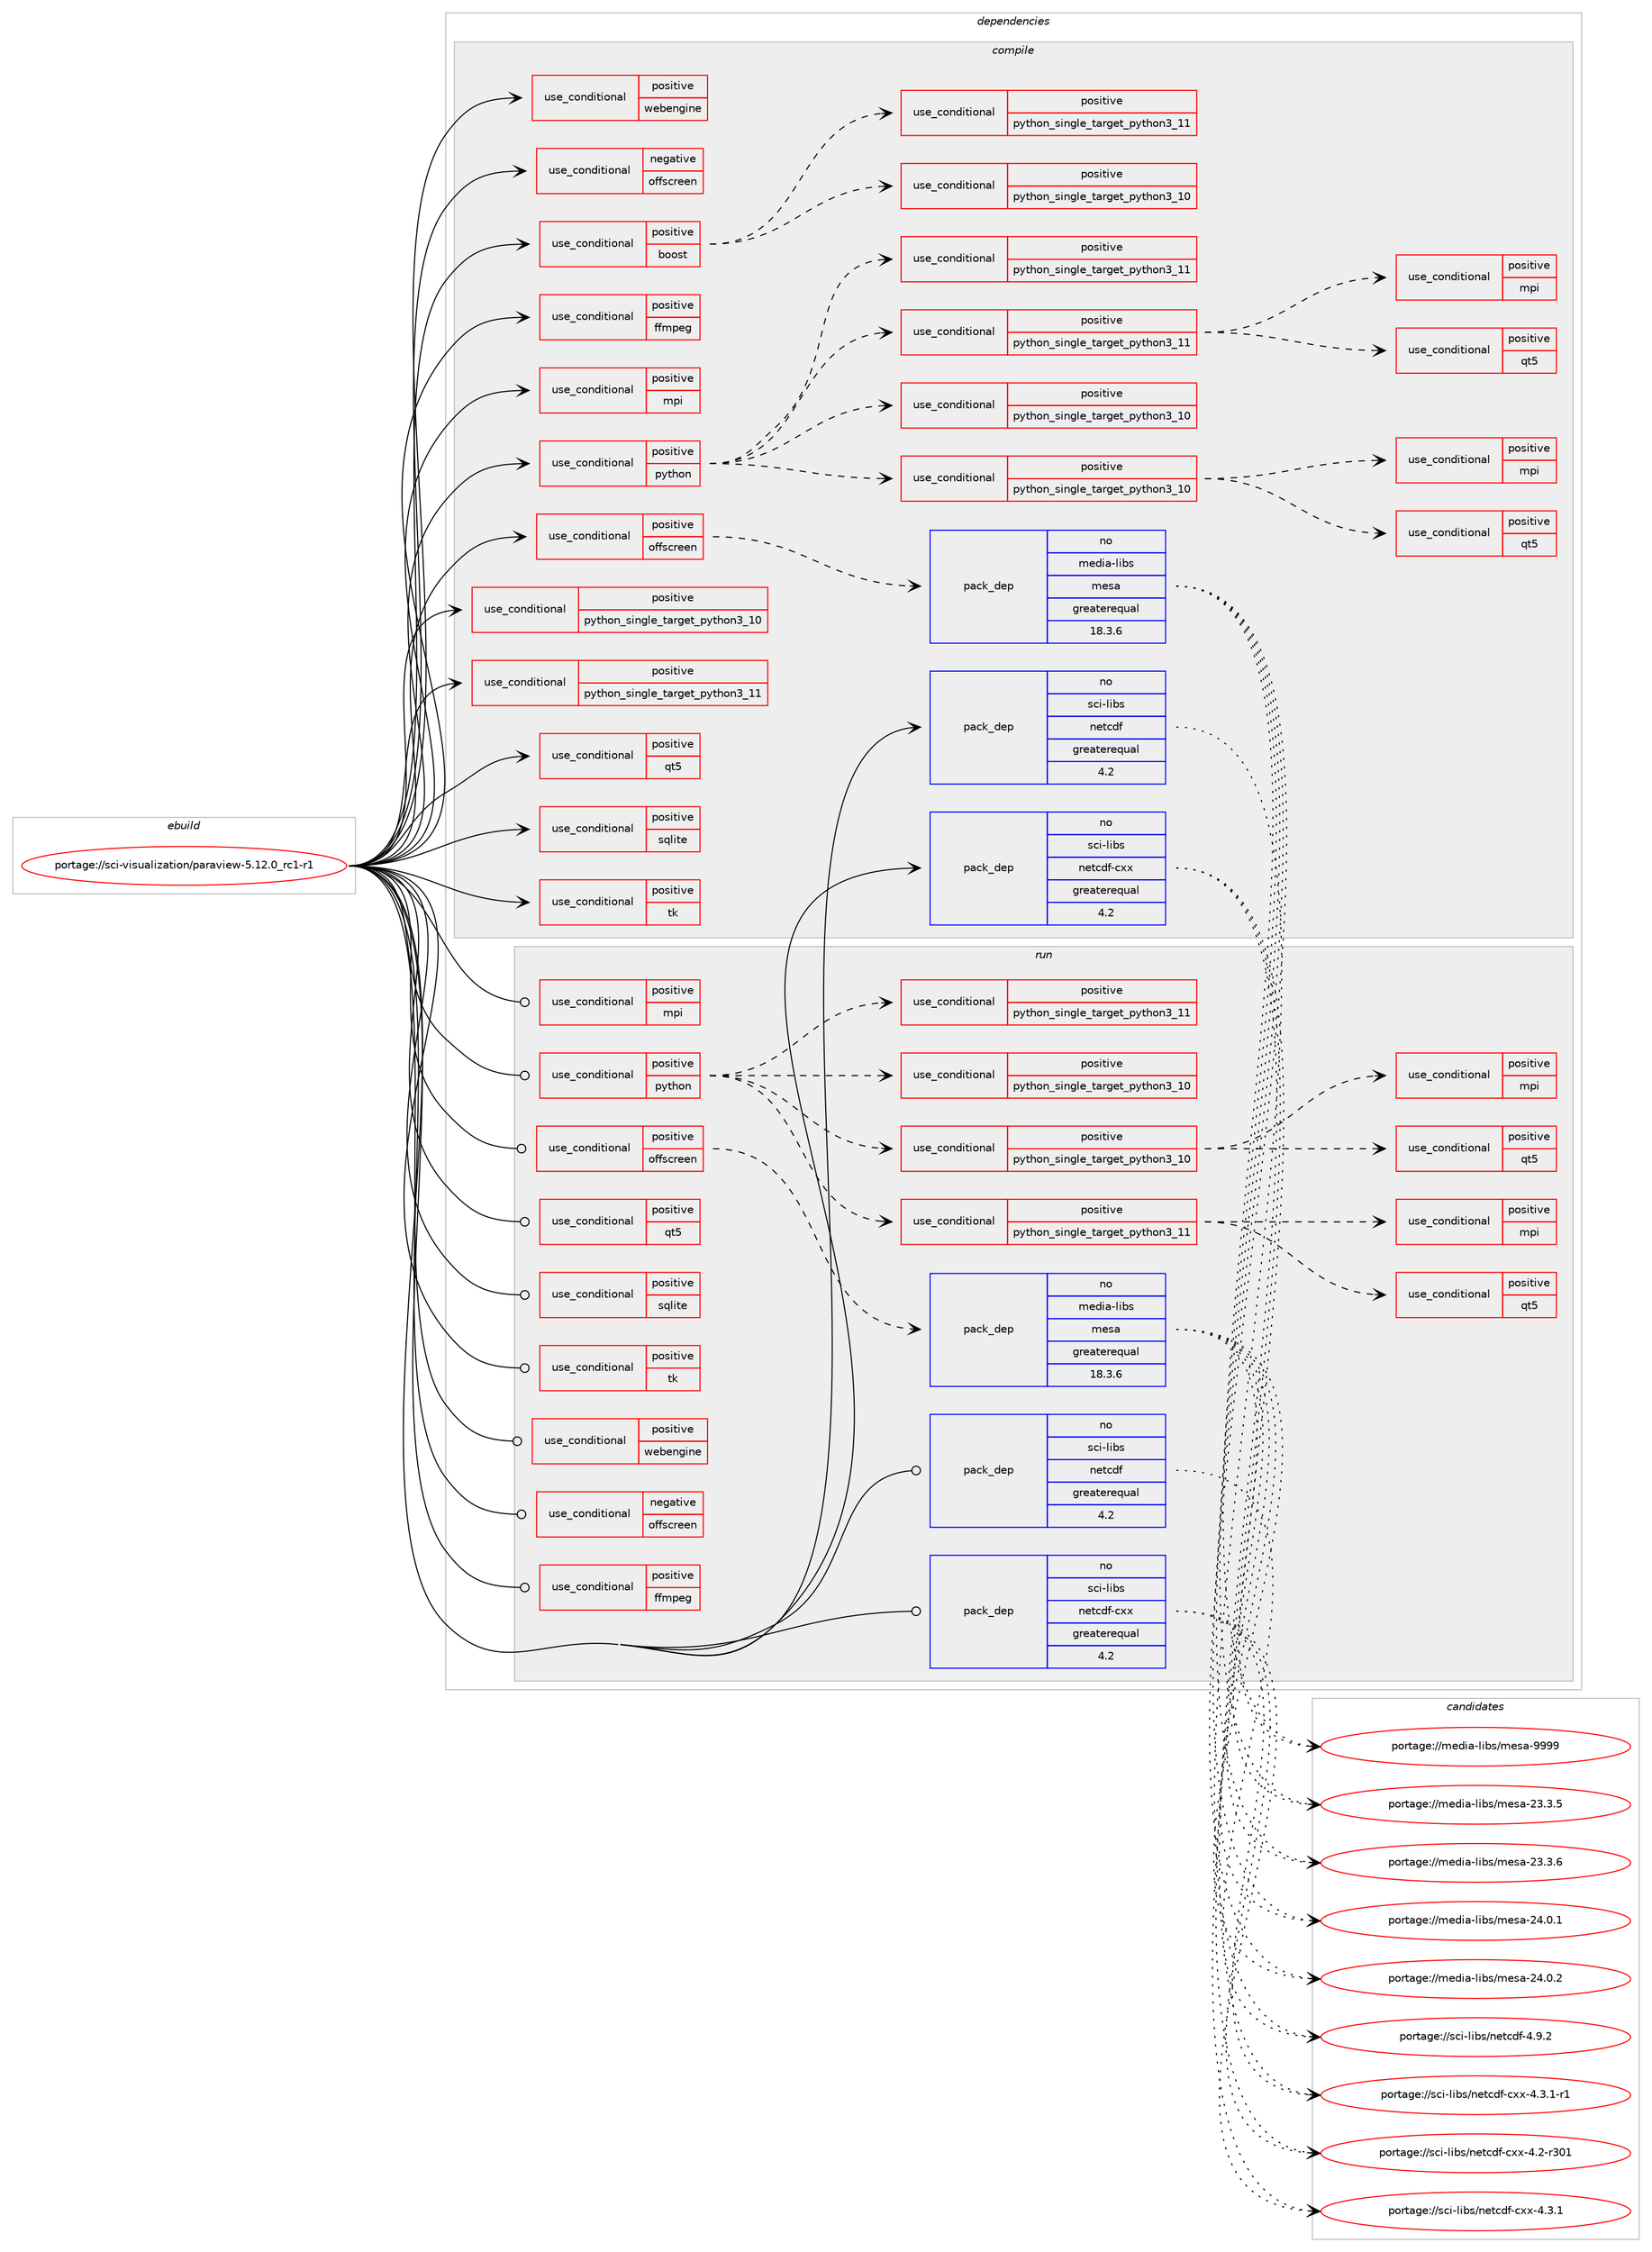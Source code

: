 digraph prolog {

# *************
# Graph options
# *************

newrank=true;
concentrate=true;
compound=true;
graph [rankdir=LR,fontname=Helvetica,fontsize=10,ranksep=1.5];#, ranksep=2.5, nodesep=0.2];
edge  [arrowhead=vee];
node  [fontname=Helvetica,fontsize=10];

# **********
# The ebuild
# **********

subgraph cluster_leftcol {
color=gray;
rank=same;
label=<<i>ebuild</i>>;
id [label="portage://sci-visualization/paraview-5.12.0_rc1-r1", color=red, width=4, href="../sci-visualization/paraview-5.12.0_rc1-r1.svg"];
}

# ****************
# The dependencies
# ****************

subgraph cluster_midcol {
color=gray;
label=<<i>dependencies</i>>;
subgraph cluster_compile {
fillcolor="#eeeeee";
style=filled;
label=<<i>compile</i>>;
subgraph cond9265 {
dependency12898 [label=<<TABLE BORDER="0" CELLBORDER="1" CELLSPACING="0" CELLPADDING="4"><TR><TD ROWSPAN="3" CELLPADDING="10">use_conditional</TD></TR><TR><TD>negative</TD></TR><TR><TD>offscreen</TD></TR></TABLE>>, shape=none, color=red];
# *** BEGIN UNKNOWN DEPENDENCY TYPE (TODO) ***
# dependency12898 -> package_dependency(portage://sci-visualization/paraview-5.12.0_rc1-r1,install,no,virtual,opengl,none,[,,],[],[])
# *** END UNKNOWN DEPENDENCY TYPE (TODO) ***

}
id:e -> dependency12898:w [weight=20,style="solid",arrowhead="vee"];
subgraph cond9266 {
dependency12899 [label=<<TABLE BORDER="0" CELLBORDER="1" CELLSPACING="0" CELLPADDING="4"><TR><TD ROWSPAN="3" CELLPADDING="10">use_conditional</TD></TR><TR><TD>positive</TD></TR><TR><TD>boost</TD></TR></TABLE>>, shape=none, color=red];
subgraph cond9267 {
dependency12900 [label=<<TABLE BORDER="0" CELLBORDER="1" CELLSPACING="0" CELLPADDING="4"><TR><TD ROWSPAN="3" CELLPADDING="10">use_conditional</TD></TR><TR><TD>positive</TD></TR><TR><TD>python_single_target_python3_10</TD></TR></TABLE>>, shape=none, color=red];
# *** BEGIN UNKNOWN DEPENDENCY TYPE (TODO) ***
# dependency12900 -> package_dependency(portage://sci-visualization/paraview-5.12.0_rc1-r1,install,no,dev-libs,boost,none,[,,],[],[use(optenable(mpi),none),use(enable(python),none),use(enable(python_targets_python3_10),negative)])
# *** END UNKNOWN DEPENDENCY TYPE (TODO) ***

}
dependency12899:e -> dependency12900:w [weight=20,style="dashed",arrowhead="vee"];
subgraph cond9268 {
dependency12901 [label=<<TABLE BORDER="0" CELLBORDER="1" CELLSPACING="0" CELLPADDING="4"><TR><TD ROWSPAN="3" CELLPADDING="10">use_conditional</TD></TR><TR><TD>positive</TD></TR><TR><TD>python_single_target_python3_11</TD></TR></TABLE>>, shape=none, color=red];
# *** BEGIN UNKNOWN DEPENDENCY TYPE (TODO) ***
# dependency12901 -> package_dependency(portage://sci-visualization/paraview-5.12.0_rc1-r1,install,no,dev-libs,boost,none,[,,],[],[use(optenable(mpi),none),use(enable(python),none),use(enable(python_targets_python3_11),negative)])
# *** END UNKNOWN DEPENDENCY TYPE (TODO) ***

}
dependency12899:e -> dependency12901:w [weight=20,style="dashed",arrowhead="vee"];
}
id:e -> dependency12899:w [weight=20,style="solid",arrowhead="vee"];
subgraph cond9269 {
dependency12902 [label=<<TABLE BORDER="0" CELLBORDER="1" CELLSPACING="0" CELLPADDING="4"><TR><TD ROWSPAN="3" CELLPADDING="10">use_conditional</TD></TR><TR><TD>positive</TD></TR><TR><TD>ffmpeg</TD></TR></TABLE>>, shape=none, color=red];
# *** BEGIN UNKNOWN DEPENDENCY TYPE (TODO) ***
# dependency12902 -> package_dependency(portage://sci-visualization/paraview-5.12.0_rc1-r1,install,no,media-video,ffmpeg,none,[,,],[],[])
# *** END UNKNOWN DEPENDENCY TYPE (TODO) ***

}
id:e -> dependency12902:w [weight=20,style="solid",arrowhead="vee"];
subgraph cond9270 {
dependency12903 [label=<<TABLE BORDER="0" CELLBORDER="1" CELLSPACING="0" CELLPADDING="4"><TR><TD ROWSPAN="3" CELLPADDING="10">use_conditional</TD></TR><TR><TD>positive</TD></TR><TR><TD>mpi</TD></TR></TABLE>>, shape=none, color=red];
# *** BEGIN UNKNOWN DEPENDENCY TYPE (TODO) ***
# dependency12903 -> package_dependency(portage://sci-visualization/paraview-5.12.0_rc1-r1,install,no,virtual,mpi,none,[,,],[],[use(enable(cxx),none),use(enable(romio),none)])
# *** END UNKNOWN DEPENDENCY TYPE (TODO) ***

}
id:e -> dependency12903:w [weight=20,style="solid",arrowhead="vee"];
subgraph cond9271 {
dependency12904 [label=<<TABLE BORDER="0" CELLBORDER="1" CELLSPACING="0" CELLPADDING="4"><TR><TD ROWSPAN="3" CELLPADDING="10">use_conditional</TD></TR><TR><TD>positive</TD></TR><TR><TD>offscreen</TD></TR></TABLE>>, shape=none, color=red];
subgraph pack3503 {
dependency12905 [label=<<TABLE BORDER="0" CELLBORDER="1" CELLSPACING="0" CELLPADDING="4" WIDTH="220"><TR><TD ROWSPAN="6" CELLPADDING="30">pack_dep</TD></TR><TR><TD WIDTH="110">no</TD></TR><TR><TD>media-libs</TD></TR><TR><TD>mesa</TD></TR><TR><TD>greaterequal</TD></TR><TR><TD>18.3.6</TD></TR></TABLE>>, shape=none, color=blue];
}
dependency12904:e -> dependency12905:w [weight=20,style="dashed",arrowhead="vee"];
}
id:e -> dependency12904:w [weight=20,style="solid",arrowhead="vee"];
subgraph cond9272 {
dependency12906 [label=<<TABLE BORDER="0" CELLBORDER="1" CELLSPACING="0" CELLPADDING="4"><TR><TD ROWSPAN="3" CELLPADDING="10">use_conditional</TD></TR><TR><TD>positive</TD></TR><TR><TD>python</TD></TR></TABLE>>, shape=none, color=red];
subgraph cond9273 {
dependency12907 [label=<<TABLE BORDER="0" CELLBORDER="1" CELLSPACING="0" CELLPADDING="4"><TR><TD ROWSPAN="3" CELLPADDING="10">use_conditional</TD></TR><TR><TD>positive</TD></TR><TR><TD>python_single_target_python3_10</TD></TR></TABLE>>, shape=none, color=red];
# *** BEGIN UNKNOWN DEPENDENCY TYPE (TODO) ***
# dependency12907 -> package_dependency(portage://sci-visualization/paraview-5.12.0_rc1-r1,install,no,dev-lang,python,none,[,,],[slot(3.10)],[])
# *** END UNKNOWN DEPENDENCY TYPE (TODO) ***

}
dependency12906:e -> dependency12907:w [weight=20,style="dashed",arrowhead="vee"];
subgraph cond9274 {
dependency12908 [label=<<TABLE BORDER="0" CELLBORDER="1" CELLSPACING="0" CELLPADDING="4"><TR><TD ROWSPAN="3" CELLPADDING="10">use_conditional</TD></TR><TR><TD>positive</TD></TR><TR><TD>python_single_target_python3_11</TD></TR></TABLE>>, shape=none, color=red];
# *** BEGIN UNKNOWN DEPENDENCY TYPE (TODO) ***
# dependency12908 -> package_dependency(portage://sci-visualization/paraview-5.12.0_rc1-r1,install,no,dev-lang,python,none,[,,],[slot(3.11)],[])
# *** END UNKNOWN DEPENDENCY TYPE (TODO) ***

}
dependency12906:e -> dependency12908:w [weight=20,style="dashed",arrowhead="vee"];
subgraph cond9275 {
dependency12909 [label=<<TABLE BORDER="0" CELLBORDER="1" CELLSPACING="0" CELLPADDING="4"><TR><TD ROWSPAN="3" CELLPADDING="10">use_conditional</TD></TR><TR><TD>positive</TD></TR><TR><TD>python_single_target_python3_10</TD></TR></TABLE>>, shape=none, color=red];
# *** BEGIN UNKNOWN DEPENDENCY TYPE (TODO) ***
# dependency12909 -> package_dependency(portage://sci-visualization/paraview-5.12.0_rc1-r1,install,no,dev-python,constantly,none,[,,],[],[use(enable(python_targets_python3_10),negative)])
# *** END UNKNOWN DEPENDENCY TYPE (TODO) ***

# *** BEGIN UNKNOWN DEPENDENCY TYPE (TODO) ***
# dependency12909 -> package_dependency(portage://sci-visualization/paraview-5.12.0_rc1-r1,install,no,dev-python,incremental,none,[,,],[],[use(enable(python_targets_python3_10),negative)])
# *** END UNKNOWN DEPENDENCY TYPE (TODO) ***

# *** BEGIN UNKNOWN DEPENDENCY TYPE (TODO) ***
# dependency12909 -> package_dependency(portage://sci-visualization/paraview-5.12.0_rc1-r1,install,no,dev-python,matplotlib,none,[,,],[],[use(enable(python_targets_python3_10),negative)])
# *** END UNKNOWN DEPENDENCY TYPE (TODO) ***

# *** BEGIN UNKNOWN DEPENDENCY TYPE (TODO) ***
# dependency12909 -> package_dependency(portage://sci-visualization/paraview-5.12.0_rc1-r1,install,no,dev-python,numpy,none,[,,],[],[use(enable(python_targets_python3_10),negative)])
# *** END UNKNOWN DEPENDENCY TYPE (TODO) ***

# *** BEGIN UNKNOWN DEPENDENCY TYPE (TODO) ***
# dependency12909 -> package_dependency(portage://sci-visualization/paraview-5.12.0_rc1-r1,install,no,dev-python,pygments,none,[,,],[],[use(enable(python_targets_python3_10),negative)])
# *** END UNKNOWN DEPENDENCY TYPE (TODO) ***

# *** BEGIN UNKNOWN DEPENDENCY TYPE (TODO) ***
# dependency12909 -> package_dependency(portage://sci-visualization/paraview-5.12.0_rc1-r1,install,no,dev-python,sip,none,[,,],[slot(5)],[use(enable(python_targets_python3_10),negative)])
# *** END UNKNOWN DEPENDENCY TYPE (TODO) ***

# *** BEGIN UNKNOWN DEPENDENCY TYPE (TODO) ***
# dependency12909 -> package_dependency(portage://sci-visualization/paraview-5.12.0_rc1-r1,install,no,dev-python,six,none,[,,],[],[use(enable(python_targets_python3_10),negative)])
# *** END UNKNOWN DEPENDENCY TYPE (TODO) ***

# *** BEGIN UNKNOWN DEPENDENCY TYPE (TODO) ***
# dependency12909 -> package_dependency(portage://sci-visualization/paraview-5.12.0_rc1-r1,install,no,dev-python,twisted,none,[,,],[],[use(enable(python_targets_python3_10),negative)])
# *** END UNKNOWN DEPENDENCY TYPE (TODO) ***

# *** BEGIN UNKNOWN DEPENDENCY TYPE (TODO) ***
# dependency12909 -> package_dependency(portage://sci-visualization/paraview-5.12.0_rc1-r1,install,no,dev-python,zope-interface,none,[,,],[],[use(enable(python_targets_python3_10),negative)])
# *** END UNKNOWN DEPENDENCY TYPE (TODO) ***

subgraph cond9276 {
dependency12910 [label=<<TABLE BORDER="0" CELLBORDER="1" CELLSPACING="0" CELLPADDING="4"><TR><TD ROWSPAN="3" CELLPADDING="10">use_conditional</TD></TR><TR><TD>positive</TD></TR><TR><TD>mpi</TD></TR></TABLE>>, shape=none, color=red];
# *** BEGIN UNKNOWN DEPENDENCY TYPE (TODO) ***
# dependency12910 -> package_dependency(portage://sci-visualization/paraview-5.12.0_rc1-r1,install,no,dev-python,mpi4py,none,[,,],[],[])
# *** END UNKNOWN DEPENDENCY TYPE (TODO) ***

}
dependency12909:e -> dependency12910:w [weight=20,style="dashed",arrowhead="vee"];
subgraph cond9277 {
dependency12911 [label=<<TABLE BORDER="0" CELLBORDER="1" CELLSPACING="0" CELLPADDING="4"><TR><TD ROWSPAN="3" CELLPADDING="10">use_conditional</TD></TR><TR><TD>positive</TD></TR><TR><TD>qt5</TD></TR></TABLE>>, shape=none, color=red];
# *** BEGIN UNKNOWN DEPENDENCY TYPE (TODO) ***
# dependency12911 -> package_dependency(portage://sci-visualization/paraview-5.12.0_rc1-r1,install,no,dev-python,PyQt5,none,[,,],[],[use(enable(opengl),none),use(enable(python_targets_python3_10),negative)])
# *** END UNKNOWN DEPENDENCY TYPE (TODO) ***

}
dependency12909:e -> dependency12911:w [weight=20,style="dashed",arrowhead="vee"];
}
dependency12906:e -> dependency12909:w [weight=20,style="dashed",arrowhead="vee"];
subgraph cond9278 {
dependency12912 [label=<<TABLE BORDER="0" CELLBORDER="1" CELLSPACING="0" CELLPADDING="4"><TR><TD ROWSPAN="3" CELLPADDING="10">use_conditional</TD></TR><TR><TD>positive</TD></TR><TR><TD>python_single_target_python3_11</TD></TR></TABLE>>, shape=none, color=red];
# *** BEGIN UNKNOWN DEPENDENCY TYPE (TODO) ***
# dependency12912 -> package_dependency(portage://sci-visualization/paraview-5.12.0_rc1-r1,install,no,dev-python,constantly,none,[,,],[],[use(enable(python_targets_python3_11),negative)])
# *** END UNKNOWN DEPENDENCY TYPE (TODO) ***

# *** BEGIN UNKNOWN DEPENDENCY TYPE (TODO) ***
# dependency12912 -> package_dependency(portage://sci-visualization/paraview-5.12.0_rc1-r1,install,no,dev-python,incremental,none,[,,],[],[use(enable(python_targets_python3_11),negative)])
# *** END UNKNOWN DEPENDENCY TYPE (TODO) ***

# *** BEGIN UNKNOWN DEPENDENCY TYPE (TODO) ***
# dependency12912 -> package_dependency(portage://sci-visualization/paraview-5.12.0_rc1-r1,install,no,dev-python,matplotlib,none,[,,],[],[use(enable(python_targets_python3_11),negative)])
# *** END UNKNOWN DEPENDENCY TYPE (TODO) ***

# *** BEGIN UNKNOWN DEPENDENCY TYPE (TODO) ***
# dependency12912 -> package_dependency(portage://sci-visualization/paraview-5.12.0_rc1-r1,install,no,dev-python,numpy,none,[,,],[],[use(enable(python_targets_python3_11),negative)])
# *** END UNKNOWN DEPENDENCY TYPE (TODO) ***

# *** BEGIN UNKNOWN DEPENDENCY TYPE (TODO) ***
# dependency12912 -> package_dependency(portage://sci-visualization/paraview-5.12.0_rc1-r1,install,no,dev-python,pygments,none,[,,],[],[use(enable(python_targets_python3_11),negative)])
# *** END UNKNOWN DEPENDENCY TYPE (TODO) ***

# *** BEGIN UNKNOWN DEPENDENCY TYPE (TODO) ***
# dependency12912 -> package_dependency(portage://sci-visualization/paraview-5.12.0_rc1-r1,install,no,dev-python,sip,none,[,,],[slot(5)],[use(enable(python_targets_python3_11),negative)])
# *** END UNKNOWN DEPENDENCY TYPE (TODO) ***

# *** BEGIN UNKNOWN DEPENDENCY TYPE (TODO) ***
# dependency12912 -> package_dependency(portage://sci-visualization/paraview-5.12.0_rc1-r1,install,no,dev-python,six,none,[,,],[],[use(enable(python_targets_python3_11),negative)])
# *** END UNKNOWN DEPENDENCY TYPE (TODO) ***

# *** BEGIN UNKNOWN DEPENDENCY TYPE (TODO) ***
# dependency12912 -> package_dependency(portage://sci-visualization/paraview-5.12.0_rc1-r1,install,no,dev-python,twisted,none,[,,],[],[use(enable(python_targets_python3_11),negative)])
# *** END UNKNOWN DEPENDENCY TYPE (TODO) ***

# *** BEGIN UNKNOWN DEPENDENCY TYPE (TODO) ***
# dependency12912 -> package_dependency(portage://sci-visualization/paraview-5.12.0_rc1-r1,install,no,dev-python,zope-interface,none,[,,],[],[use(enable(python_targets_python3_11),negative)])
# *** END UNKNOWN DEPENDENCY TYPE (TODO) ***

subgraph cond9279 {
dependency12913 [label=<<TABLE BORDER="0" CELLBORDER="1" CELLSPACING="0" CELLPADDING="4"><TR><TD ROWSPAN="3" CELLPADDING="10">use_conditional</TD></TR><TR><TD>positive</TD></TR><TR><TD>mpi</TD></TR></TABLE>>, shape=none, color=red];
# *** BEGIN UNKNOWN DEPENDENCY TYPE (TODO) ***
# dependency12913 -> package_dependency(portage://sci-visualization/paraview-5.12.0_rc1-r1,install,no,dev-python,mpi4py,none,[,,],[],[])
# *** END UNKNOWN DEPENDENCY TYPE (TODO) ***

}
dependency12912:e -> dependency12913:w [weight=20,style="dashed",arrowhead="vee"];
subgraph cond9280 {
dependency12914 [label=<<TABLE BORDER="0" CELLBORDER="1" CELLSPACING="0" CELLPADDING="4"><TR><TD ROWSPAN="3" CELLPADDING="10">use_conditional</TD></TR><TR><TD>positive</TD></TR><TR><TD>qt5</TD></TR></TABLE>>, shape=none, color=red];
# *** BEGIN UNKNOWN DEPENDENCY TYPE (TODO) ***
# dependency12914 -> package_dependency(portage://sci-visualization/paraview-5.12.0_rc1-r1,install,no,dev-python,PyQt5,none,[,,],[],[use(enable(opengl),none),use(enable(python_targets_python3_11),negative)])
# *** END UNKNOWN DEPENDENCY TYPE (TODO) ***

}
dependency12912:e -> dependency12914:w [weight=20,style="dashed",arrowhead="vee"];
}
dependency12906:e -> dependency12912:w [weight=20,style="dashed",arrowhead="vee"];
}
id:e -> dependency12906:w [weight=20,style="solid",arrowhead="vee"];
subgraph cond9281 {
dependency12915 [label=<<TABLE BORDER="0" CELLBORDER="1" CELLSPACING="0" CELLPADDING="4"><TR><TD ROWSPAN="3" CELLPADDING="10">use_conditional</TD></TR><TR><TD>positive</TD></TR><TR><TD>python_single_target_python3_10</TD></TR></TABLE>>, shape=none, color=red];
# *** BEGIN UNKNOWN DEPENDENCY TYPE (TODO) ***
# dependency12915 -> package_dependency(portage://sci-visualization/paraview-5.12.0_rc1-r1,install,no,dev-lang,python,none,[,,],[slot(3.10)],[])
# *** END UNKNOWN DEPENDENCY TYPE (TODO) ***

}
id:e -> dependency12915:w [weight=20,style="solid",arrowhead="vee"];
subgraph cond9282 {
dependency12916 [label=<<TABLE BORDER="0" CELLBORDER="1" CELLSPACING="0" CELLPADDING="4"><TR><TD ROWSPAN="3" CELLPADDING="10">use_conditional</TD></TR><TR><TD>positive</TD></TR><TR><TD>python_single_target_python3_11</TD></TR></TABLE>>, shape=none, color=red];
# *** BEGIN UNKNOWN DEPENDENCY TYPE (TODO) ***
# dependency12916 -> package_dependency(portage://sci-visualization/paraview-5.12.0_rc1-r1,install,no,dev-lang,python,none,[,,],[slot(3.11)],[])
# *** END UNKNOWN DEPENDENCY TYPE (TODO) ***

}
id:e -> dependency12916:w [weight=20,style="solid",arrowhead="vee"];
subgraph cond9283 {
dependency12917 [label=<<TABLE BORDER="0" CELLBORDER="1" CELLSPACING="0" CELLPADDING="4"><TR><TD ROWSPAN="3" CELLPADDING="10">use_conditional</TD></TR><TR><TD>positive</TD></TR><TR><TD>qt5</TD></TR></TABLE>>, shape=none, color=red];
# *** BEGIN UNKNOWN DEPENDENCY TYPE (TODO) ***
# dependency12917 -> package_dependency(portage://sci-visualization/paraview-5.12.0_rc1-r1,install,no,dev-qt,designer,none,[,,],[slot(5)],[])
# *** END UNKNOWN DEPENDENCY TYPE (TODO) ***

# *** BEGIN UNKNOWN DEPENDENCY TYPE (TODO) ***
# dependency12917 -> package_dependency(portage://sci-visualization/paraview-5.12.0_rc1-r1,install,no,dev-qt,qtdeclarative,none,[,,],[slot(5)],[])
# *** END UNKNOWN DEPENDENCY TYPE (TODO) ***

# *** BEGIN UNKNOWN DEPENDENCY TYPE (TODO) ***
# dependency12917 -> package_dependency(portage://sci-visualization/paraview-5.12.0_rc1-r1,install,no,dev-qt,qtgui,none,[,,],[slot(5)],[use(disable(gles2-only),none)])
# *** END UNKNOWN DEPENDENCY TYPE (TODO) ***

# *** BEGIN UNKNOWN DEPENDENCY TYPE (TODO) ***
# dependency12917 -> package_dependency(portage://sci-visualization/paraview-5.12.0_rc1-r1,install,no,dev-qt,qthelp,none,[,,],[slot(5)],[])
# *** END UNKNOWN DEPENDENCY TYPE (TODO) ***

# *** BEGIN UNKNOWN DEPENDENCY TYPE (TODO) ***
# dependency12917 -> package_dependency(portage://sci-visualization/paraview-5.12.0_rc1-r1,install,no,dev-qt,qtopengl,none,[,,],[slot(5)],[use(disable(gles2-only),none)])
# *** END UNKNOWN DEPENDENCY TYPE (TODO) ***

# *** BEGIN UNKNOWN DEPENDENCY TYPE (TODO) ***
# dependency12917 -> package_dependency(portage://sci-visualization/paraview-5.12.0_rc1-r1,install,no,dev-qt,qtsql,none,[,,],[slot(5)],[])
# *** END UNKNOWN DEPENDENCY TYPE (TODO) ***

# *** BEGIN UNKNOWN DEPENDENCY TYPE (TODO) ***
# dependency12917 -> package_dependency(portage://sci-visualization/paraview-5.12.0_rc1-r1,install,no,dev-qt,qtsvg,none,[,,],[slot(5)],[])
# *** END UNKNOWN DEPENDENCY TYPE (TODO) ***

# *** BEGIN UNKNOWN DEPENDENCY TYPE (TODO) ***
# dependency12917 -> package_dependency(portage://sci-visualization/paraview-5.12.0_rc1-r1,install,no,dev-qt,qttest,none,[,,],[slot(5)],[])
# *** END UNKNOWN DEPENDENCY TYPE (TODO) ***

# *** BEGIN UNKNOWN DEPENDENCY TYPE (TODO) ***
# dependency12917 -> package_dependency(portage://sci-visualization/paraview-5.12.0_rc1-r1,install,no,dev-qt,qtx11extras,none,[,,],[slot(5)],[])
# *** END UNKNOWN DEPENDENCY TYPE (TODO) ***

# *** BEGIN UNKNOWN DEPENDENCY TYPE (TODO) ***
# dependency12917 -> package_dependency(portage://sci-visualization/paraview-5.12.0_rc1-r1,install,no,dev-qt,qtxmlpatterns,none,[,,],[slot(5)],[])
# *** END UNKNOWN DEPENDENCY TYPE (TODO) ***

}
id:e -> dependency12917:w [weight=20,style="solid",arrowhead="vee"];
subgraph cond9284 {
dependency12918 [label=<<TABLE BORDER="0" CELLBORDER="1" CELLSPACING="0" CELLPADDING="4"><TR><TD ROWSPAN="3" CELLPADDING="10">use_conditional</TD></TR><TR><TD>positive</TD></TR><TR><TD>sqlite</TD></TR></TABLE>>, shape=none, color=red];
# *** BEGIN UNKNOWN DEPENDENCY TYPE (TODO) ***
# dependency12918 -> package_dependency(portage://sci-visualization/paraview-5.12.0_rc1-r1,install,no,dev-db,sqlite,none,[,,],[slot(3)],[])
# *** END UNKNOWN DEPENDENCY TYPE (TODO) ***

}
id:e -> dependency12918:w [weight=20,style="solid",arrowhead="vee"];
subgraph cond9285 {
dependency12919 [label=<<TABLE BORDER="0" CELLBORDER="1" CELLSPACING="0" CELLPADDING="4"><TR><TD ROWSPAN="3" CELLPADDING="10">use_conditional</TD></TR><TR><TD>positive</TD></TR><TR><TD>tk</TD></TR></TABLE>>, shape=none, color=red];
# *** BEGIN UNKNOWN DEPENDENCY TYPE (TODO) ***
# dependency12919 -> package_dependency(portage://sci-visualization/paraview-5.12.0_rc1-r1,install,no,dev-lang,tk,none,[,,],[slot(0),equal],[])
# *** END UNKNOWN DEPENDENCY TYPE (TODO) ***

}
id:e -> dependency12919:w [weight=20,style="solid",arrowhead="vee"];
subgraph cond9286 {
dependency12920 [label=<<TABLE BORDER="0" CELLBORDER="1" CELLSPACING="0" CELLPADDING="4"><TR><TD ROWSPAN="3" CELLPADDING="10">use_conditional</TD></TR><TR><TD>positive</TD></TR><TR><TD>webengine</TD></TR></TABLE>>, shape=none, color=red];
# *** BEGIN UNKNOWN DEPENDENCY TYPE (TODO) ***
# dependency12920 -> package_dependency(portage://sci-visualization/paraview-5.12.0_rc1-r1,install,no,dev-qt,qtwebengine,none,[,,],[slot(5)],[use(enable(widgets),none)])
# *** END UNKNOWN DEPENDENCY TYPE (TODO) ***

}
id:e -> dependency12920:w [weight=20,style="solid",arrowhead="vee"];
# *** BEGIN UNKNOWN DEPENDENCY TYPE (TODO) ***
# id -> package_dependency(portage://sci-visualization/paraview-5.12.0_rc1-r1,install,no,app-arch,lz4,none,[,,],[],[])
# *** END UNKNOWN DEPENDENCY TYPE (TODO) ***

# *** BEGIN UNKNOWN DEPENDENCY TYPE (TODO) ***
# id -> package_dependency(portage://sci-visualization/paraview-5.12.0_rc1-r1,install,no,dev-libs,expat,none,[,,],[],[])
# *** END UNKNOWN DEPENDENCY TYPE (TODO) ***

# *** BEGIN UNKNOWN DEPENDENCY TYPE (TODO) ***
# id -> package_dependency(portage://sci-visualization/paraview-5.12.0_rc1-r1,install,no,dev-libs,jsoncpp,none,[,,],any_same_slot,[])
# *** END UNKNOWN DEPENDENCY TYPE (TODO) ***

# *** BEGIN UNKNOWN DEPENDENCY TYPE (TODO) ***
# id -> package_dependency(portage://sci-visualization/paraview-5.12.0_rc1-r1,install,no,dev-libs,libxml2,none,[,,],[slot(2)],[])
# *** END UNKNOWN DEPENDENCY TYPE (TODO) ***

# *** BEGIN UNKNOWN DEPENDENCY TYPE (TODO) ***
# id -> package_dependency(portage://sci-visualization/paraview-5.12.0_rc1-r1,install,no,dev-libs,protobuf,none,[,,],any_same_slot,[])
# *** END UNKNOWN DEPENDENCY TYPE (TODO) ***

# *** BEGIN UNKNOWN DEPENDENCY TYPE (TODO) ***
# id -> package_dependency(portage://sci-visualization/paraview-5.12.0_rc1-r1,install,no,dev-libs,pugixml,none,[,,],[],[])
# *** END UNKNOWN DEPENDENCY TYPE (TODO) ***

# *** BEGIN UNKNOWN DEPENDENCY TYPE (TODO) ***
# id -> package_dependency(portage://sci-visualization/paraview-5.12.0_rc1-r1,install,no,media-libs,freetype,none,[,,],[],[])
# *** END UNKNOWN DEPENDENCY TYPE (TODO) ***

# *** BEGIN UNKNOWN DEPENDENCY TYPE (TODO) ***
# id -> package_dependency(portage://sci-visualization/paraview-5.12.0_rc1-r1,install,no,media-libs,glew,none,[,,],[slot(0)],[])
# *** END UNKNOWN DEPENDENCY TYPE (TODO) ***

# *** BEGIN UNKNOWN DEPENDENCY TYPE (TODO) ***
# id -> package_dependency(portage://sci-visualization/paraview-5.12.0_rc1-r1,install,no,media-libs,libjpeg-turbo,none,[,,],any_same_slot,[])
# *** END UNKNOWN DEPENDENCY TYPE (TODO) ***

# *** BEGIN UNKNOWN DEPENDENCY TYPE (TODO) ***
# id -> package_dependency(portage://sci-visualization/paraview-5.12.0_rc1-r1,install,no,media-libs,libpng,none,[,,],[slot(0)],[])
# *** END UNKNOWN DEPENDENCY TYPE (TODO) ***

# *** BEGIN UNKNOWN DEPENDENCY TYPE (TODO) ***
# id -> package_dependency(portage://sci-visualization/paraview-5.12.0_rc1-r1,install,no,media-libs,libtheora,none,[,,],[],[])
# *** END UNKNOWN DEPENDENCY TYPE (TODO) ***

# *** BEGIN UNKNOWN DEPENDENCY TYPE (TODO) ***
# id -> package_dependency(portage://sci-visualization/paraview-5.12.0_rc1-r1,install,no,media-libs,tiff,none,[,,],any_same_slot,[])
# *** END UNKNOWN DEPENDENCY TYPE (TODO) ***

# *** BEGIN UNKNOWN DEPENDENCY TYPE (TODO) ***
# id -> package_dependency(portage://sci-visualization/paraview-5.12.0_rc1-r1,install,no,sci-libs,cgnslib,none,[,,],[],[])
# *** END UNKNOWN DEPENDENCY TYPE (TODO) ***

# *** BEGIN UNKNOWN DEPENDENCY TYPE (TODO) ***
# id -> package_dependency(portage://sci-visualization/paraview-5.12.0_rc1-r1,install,no,sci-libs,hdf5,none,[,,],any_same_slot,[use(equal(mpi),none)])
# *** END UNKNOWN DEPENDENCY TYPE (TODO) ***

subgraph pack3504 {
dependency12921 [label=<<TABLE BORDER="0" CELLBORDER="1" CELLSPACING="0" CELLPADDING="4" WIDTH="220"><TR><TD ROWSPAN="6" CELLPADDING="30">pack_dep</TD></TR><TR><TD WIDTH="110">no</TD></TR><TR><TD>sci-libs</TD></TR><TR><TD>netcdf</TD></TR><TR><TD>greaterequal</TD></TR><TR><TD>4.2</TD></TR></TABLE>>, shape=none, color=blue];
}
id:e -> dependency12921:w [weight=20,style="solid",arrowhead="vee"];
subgraph pack3505 {
dependency12922 [label=<<TABLE BORDER="0" CELLBORDER="1" CELLSPACING="0" CELLPADDING="4" WIDTH="220"><TR><TD ROWSPAN="6" CELLPADDING="30">pack_dep</TD></TR><TR><TD WIDTH="110">no</TD></TR><TR><TD>sci-libs</TD></TR><TR><TD>netcdf-cxx</TD></TR><TR><TD>greaterequal</TD></TR><TR><TD>4.2</TD></TR></TABLE>>, shape=none, color=blue];
}
id:e -> dependency12922:w [weight=20,style="solid",arrowhead="vee"];
# *** BEGIN UNKNOWN DEPENDENCY TYPE (TODO) ***
# id -> package_dependency(portage://sci-visualization/paraview-5.12.0_rc1-r1,install,no,sys-libs,zlib,none,[,,],[],[])
# *** END UNKNOWN DEPENDENCY TYPE (TODO) ***

# *** BEGIN UNKNOWN DEPENDENCY TYPE (TODO) ***
# id -> package_dependency(portage://sci-visualization/paraview-5.12.0_rc1-r1,install,no,virtual,glu,none,[,,],[],[])
# *** END UNKNOWN DEPENDENCY TYPE (TODO) ***

# *** BEGIN UNKNOWN DEPENDENCY TYPE (TODO) ***
# id -> package_dependency(portage://sci-visualization/paraview-5.12.0_rc1-r1,install,no,x11-libs,libX11,none,[,,],[],[])
# *** END UNKNOWN DEPENDENCY TYPE (TODO) ***

# *** BEGIN UNKNOWN DEPENDENCY TYPE (TODO) ***
# id -> package_dependency(portage://sci-visualization/paraview-5.12.0_rc1-r1,install,no,x11-libs,libXext,none,[,,],[],[])
# *** END UNKNOWN DEPENDENCY TYPE (TODO) ***

# *** BEGIN UNKNOWN DEPENDENCY TYPE (TODO) ***
# id -> package_dependency(portage://sci-visualization/paraview-5.12.0_rc1-r1,install,no,x11-libs,libXmu,none,[,,],[],[])
# *** END UNKNOWN DEPENDENCY TYPE (TODO) ***

# *** BEGIN UNKNOWN DEPENDENCY TYPE (TODO) ***
# id -> package_dependency(portage://sci-visualization/paraview-5.12.0_rc1-r1,install,no,x11-libs,libXt,none,[,,],[],[])
# *** END UNKNOWN DEPENDENCY TYPE (TODO) ***

}
subgraph cluster_compileandrun {
fillcolor="#eeeeee";
style=filled;
label=<<i>compile and run</i>>;
}
subgraph cluster_run {
fillcolor="#eeeeee";
style=filled;
label=<<i>run</i>>;
subgraph cond9287 {
dependency12923 [label=<<TABLE BORDER="0" CELLBORDER="1" CELLSPACING="0" CELLPADDING="4"><TR><TD ROWSPAN="3" CELLPADDING="10">use_conditional</TD></TR><TR><TD>negative</TD></TR><TR><TD>offscreen</TD></TR></TABLE>>, shape=none, color=red];
# *** BEGIN UNKNOWN DEPENDENCY TYPE (TODO) ***
# dependency12923 -> package_dependency(portage://sci-visualization/paraview-5.12.0_rc1-r1,run,no,virtual,opengl,none,[,,],[],[])
# *** END UNKNOWN DEPENDENCY TYPE (TODO) ***

}
id:e -> dependency12923:w [weight=20,style="solid",arrowhead="odot"];
subgraph cond9288 {
dependency12924 [label=<<TABLE BORDER="0" CELLBORDER="1" CELLSPACING="0" CELLPADDING="4"><TR><TD ROWSPAN="3" CELLPADDING="10">use_conditional</TD></TR><TR><TD>positive</TD></TR><TR><TD>ffmpeg</TD></TR></TABLE>>, shape=none, color=red];
# *** BEGIN UNKNOWN DEPENDENCY TYPE (TODO) ***
# dependency12924 -> package_dependency(portage://sci-visualization/paraview-5.12.0_rc1-r1,run,no,media-video,ffmpeg,none,[,,],[],[])
# *** END UNKNOWN DEPENDENCY TYPE (TODO) ***

}
id:e -> dependency12924:w [weight=20,style="solid",arrowhead="odot"];
subgraph cond9289 {
dependency12925 [label=<<TABLE BORDER="0" CELLBORDER="1" CELLSPACING="0" CELLPADDING="4"><TR><TD ROWSPAN="3" CELLPADDING="10">use_conditional</TD></TR><TR><TD>positive</TD></TR><TR><TD>mpi</TD></TR></TABLE>>, shape=none, color=red];
# *** BEGIN UNKNOWN DEPENDENCY TYPE (TODO) ***
# dependency12925 -> package_dependency(portage://sci-visualization/paraview-5.12.0_rc1-r1,run,no,virtual,mpi,none,[,,],[],[use(enable(cxx),none),use(enable(romio),none)])
# *** END UNKNOWN DEPENDENCY TYPE (TODO) ***

}
id:e -> dependency12925:w [weight=20,style="solid",arrowhead="odot"];
subgraph cond9290 {
dependency12926 [label=<<TABLE BORDER="0" CELLBORDER="1" CELLSPACING="0" CELLPADDING="4"><TR><TD ROWSPAN="3" CELLPADDING="10">use_conditional</TD></TR><TR><TD>positive</TD></TR><TR><TD>offscreen</TD></TR></TABLE>>, shape=none, color=red];
subgraph pack3506 {
dependency12927 [label=<<TABLE BORDER="0" CELLBORDER="1" CELLSPACING="0" CELLPADDING="4" WIDTH="220"><TR><TD ROWSPAN="6" CELLPADDING="30">pack_dep</TD></TR><TR><TD WIDTH="110">no</TD></TR><TR><TD>media-libs</TD></TR><TR><TD>mesa</TD></TR><TR><TD>greaterequal</TD></TR><TR><TD>18.3.6</TD></TR></TABLE>>, shape=none, color=blue];
}
dependency12926:e -> dependency12927:w [weight=20,style="dashed",arrowhead="vee"];
}
id:e -> dependency12926:w [weight=20,style="solid",arrowhead="odot"];
subgraph cond9291 {
dependency12928 [label=<<TABLE BORDER="0" CELLBORDER="1" CELLSPACING="0" CELLPADDING="4"><TR><TD ROWSPAN="3" CELLPADDING="10">use_conditional</TD></TR><TR><TD>positive</TD></TR><TR><TD>python</TD></TR></TABLE>>, shape=none, color=red];
subgraph cond9292 {
dependency12929 [label=<<TABLE BORDER="0" CELLBORDER="1" CELLSPACING="0" CELLPADDING="4"><TR><TD ROWSPAN="3" CELLPADDING="10">use_conditional</TD></TR><TR><TD>positive</TD></TR><TR><TD>python_single_target_python3_10</TD></TR></TABLE>>, shape=none, color=red];
# *** BEGIN UNKNOWN DEPENDENCY TYPE (TODO) ***
# dependency12929 -> package_dependency(portage://sci-visualization/paraview-5.12.0_rc1-r1,run,no,dev-lang,python,none,[,,],[slot(3.10)],[])
# *** END UNKNOWN DEPENDENCY TYPE (TODO) ***

}
dependency12928:e -> dependency12929:w [weight=20,style="dashed",arrowhead="vee"];
subgraph cond9293 {
dependency12930 [label=<<TABLE BORDER="0" CELLBORDER="1" CELLSPACING="0" CELLPADDING="4"><TR><TD ROWSPAN="3" CELLPADDING="10">use_conditional</TD></TR><TR><TD>positive</TD></TR><TR><TD>python_single_target_python3_11</TD></TR></TABLE>>, shape=none, color=red];
# *** BEGIN UNKNOWN DEPENDENCY TYPE (TODO) ***
# dependency12930 -> package_dependency(portage://sci-visualization/paraview-5.12.0_rc1-r1,run,no,dev-lang,python,none,[,,],[slot(3.11)],[])
# *** END UNKNOWN DEPENDENCY TYPE (TODO) ***

}
dependency12928:e -> dependency12930:w [weight=20,style="dashed",arrowhead="vee"];
subgraph cond9294 {
dependency12931 [label=<<TABLE BORDER="0" CELLBORDER="1" CELLSPACING="0" CELLPADDING="4"><TR><TD ROWSPAN="3" CELLPADDING="10">use_conditional</TD></TR><TR><TD>positive</TD></TR><TR><TD>python_single_target_python3_10</TD></TR></TABLE>>, shape=none, color=red];
# *** BEGIN UNKNOWN DEPENDENCY TYPE (TODO) ***
# dependency12931 -> package_dependency(portage://sci-visualization/paraview-5.12.0_rc1-r1,run,no,dev-python,constantly,none,[,,],[],[use(enable(python_targets_python3_10),negative)])
# *** END UNKNOWN DEPENDENCY TYPE (TODO) ***

# *** BEGIN UNKNOWN DEPENDENCY TYPE (TODO) ***
# dependency12931 -> package_dependency(portage://sci-visualization/paraview-5.12.0_rc1-r1,run,no,dev-python,incremental,none,[,,],[],[use(enable(python_targets_python3_10),negative)])
# *** END UNKNOWN DEPENDENCY TYPE (TODO) ***

# *** BEGIN UNKNOWN DEPENDENCY TYPE (TODO) ***
# dependency12931 -> package_dependency(portage://sci-visualization/paraview-5.12.0_rc1-r1,run,no,dev-python,matplotlib,none,[,,],[],[use(enable(python_targets_python3_10),negative)])
# *** END UNKNOWN DEPENDENCY TYPE (TODO) ***

# *** BEGIN UNKNOWN DEPENDENCY TYPE (TODO) ***
# dependency12931 -> package_dependency(portage://sci-visualization/paraview-5.12.0_rc1-r1,run,no,dev-python,numpy,none,[,,],[],[use(enable(python_targets_python3_10),negative)])
# *** END UNKNOWN DEPENDENCY TYPE (TODO) ***

# *** BEGIN UNKNOWN DEPENDENCY TYPE (TODO) ***
# dependency12931 -> package_dependency(portage://sci-visualization/paraview-5.12.0_rc1-r1,run,no,dev-python,pygments,none,[,,],[],[use(enable(python_targets_python3_10),negative)])
# *** END UNKNOWN DEPENDENCY TYPE (TODO) ***

# *** BEGIN UNKNOWN DEPENDENCY TYPE (TODO) ***
# dependency12931 -> package_dependency(portage://sci-visualization/paraview-5.12.0_rc1-r1,run,no,dev-python,sip,none,[,,],[slot(5)],[use(enable(python_targets_python3_10),negative)])
# *** END UNKNOWN DEPENDENCY TYPE (TODO) ***

# *** BEGIN UNKNOWN DEPENDENCY TYPE (TODO) ***
# dependency12931 -> package_dependency(portage://sci-visualization/paraview-5.12.0_rc1-r1,run,no,dev-python,six,none,[,,],[],[use(enable(python_targets_python3_10),negative)])
# *** END UNKNOWN DEPENDENCY TYPE (TODO) ***

# *** BEGIN UNKNOWN DEPENDENCY TYPE (TODO) ***
# dependency12931 -> package_dependency(portage://sci-visualization/paraview-5.12.0_rc1-r1,run,no,dev-python,twisted,none,[,,],[],[use(enable(python_targets_python3_10),negative)])
# *** END UNKNOWN DEPENDENCY TYPE (TODO) ***

# *** BEGIN UNKNOWN DEPENDENCY TYPE (TODO) ***
# dependency12931 -> package_dependency(portage://sci-visualization/paraview-5.12.0_rc1-r1,run,no,dev-python,zope-interface,none,[,,],[],[use(enable(python_targets_python3_10),negative)])
# *** END UNKNOWN DEPENDENCY TYPE (TODO) ***

subgraph cond9295 {
dependency12932 [label=<<TABLE BORDER="0" CELLBORDER="1" CELLSPACING="0" CELLPADDING="4"><TR><TD ROWSPAN="3" CELLPADDING="10">use_conditional</TD></TR><TR><TD>positive</TD></TR><TR><TD>mpi</TD></TR></TABLE>>, shape=none, color=red];
# *** BEGIN UNKNOWN DEPENDENCY TYPE (TODO) ***
# dependency12932 -> package_dependency(portage://sci-visualization/paraview-5.12.0_rc1-r1,run,no,dev-python,mpi4py,none,[,,],[],[])
# *** END UNKNOWN DEPENDENCY TYPE (TODO) ***

}
dependency12931:e -> dependency12932:w [weight=20,style="dashed",arrowhead="vee"];
subgraph cond9296 {
dependency12933 [label=<<TABLE BORDER="0" CELLBORDER="1" CELLSPACING="0" CELLPADDING="4"><TR><TD ROWSPAN="3" CELLPADDING="10">use_conditional</TD></TR><TR><TD>positive</TD></TR><TR><TD>qt5</TD></TR></TABLE>>, shape=none, color=red];
# *** BEGIN UNKNOWN DEPENDENCY TYPE (TODO) ***
# dependency12933 -> package_dependency(portage://sci-visualization/paraview-5.12.0_rc1-r1,run,no,dev-python,PyQt5,none,[,,],[],[use(enable(opengl),none),use(enable(python_targets_python3_10),negative)])
# *** END UNKNOWN DEPENDENCY TYPE (TODO) ***

}
dependency12931:e -> dependency12933:w [weight=20,style="dashed",arrowhead="vee"];
}
dependency12928:e -> dependency12931:w [weight=20,style="dashed",arrowhead="vee"];
subgraph cond9297 {
dependency12934 [label=<<TABLE BORDER="0" CELLBORDER="1" CELLSPACING="0" CELLPADDING="4"><TR><TD ROWSPAN="3" CELLPADDING="10">use_conditional</TD></TR><TR><TD>positive</TD></TR><TR><TD>python_single_target_python3_11</TD></TR></TABLE>>, shape=none, color=red];
# *** BEGIN UNKNOWN DEPENDENCY TYPE (TODO) ***
# dependency12934 -> package_dependency(portage://sci-visualization/paraview-5.12.0_rc1-r1,run,no,dev-python,constantly,none,[,,],[],[use(enable(python_targets_python3_11),negative)])
# *** END UNKNOWN DEPENDENCY TYPE (TODO) ***

# *** BEGIN UNKNOWN DEPENDENCY TYPE (TODO) ***
# dependency12934 -> package_dependency(portage://sci-visualization/paraview-5.12.0_rc1-r1,run,no,dev-python,incremental,none,[,,],[],[use(enable(python_targets_python3_11),negative)])
# *** END UNKNOWN DEPENDENCY TYPE (TODO) ***

# *** BEGIN UNKNOWN DEPENDENCY TYPE (TODO) ***
# dependency12934 -> package_dependency(portage://sci-visualization/paraview-5.12.0_rc1-r1,run,no,dev-python,matplotlib,none,[,,],[],[use(enable(python_targets_python3_11),negative)])
# *** END UNKNOWN DEPENDENCY TYPE (TODO) ***

# *** BEGIN UNKNOWN DEPENDENCY TYPE (TODO) ***
# dependency12934 -> package_dependency(portage://sci-visualization/paraview-5.12.0_rc1-r1,run,no,dev-python,numpy,none,[,,],[],[use(enable(python_targets_python3_11),negative)])
# *** END UNKNOWN DEPENDENCY TYPE (TODO) ***

# *** BEGIN UNKNOWN DEPENDENCY TYPE (TODO) ***
# dependency12934 -> package_dependency(portage://sci-visualization/paraview-5.12.0_rc1-r1,run,no,dev-python,pygments,none,[,,],[],[use(enable(python_targets_python3_11),negative)])
# *** END UNKNOWN DEPENDENCY TYPE (TODO) ***

# *** BEGIN UNKNOWN DEPENDENCY TYPE (TODO) ***
# dependency12934 -> package_dependency(portage://sci-visualization/paraview-5.12.0_rc1-r1,run,no,dev-python,sip,none,[,,],[slot(5)],[use(enable(python_targets_python3_11),negative)])
# *** END UNKNOWN DEPENDENCY TYPE (TODO) ***

# *** BEGIN UNKNOWN DEPENDENCY TYPE (TODO) ***
# dependency12934 -> package_dependency(portage://sci-visualization/paraview-5.12.0_rc1-r1,run,no,dev-python,six,none,[,,],[],[use(enable(python_targets_python3_11),negative)])
# *** END UNKNOWN DEPENDENCY TYPE (TODO) ***

# *** BEGIN UNKNOWN DEPENDENCY TYPE (TODO) ***
# dependency12934 -> package_dependency(portage://sci-visualization/paraview-5.12.0_rc1-r1,run,no,dev-python,twisted,none,[,,],[],[use(enable(python_targets_python3_11),negative)])
# *** END UNKNOWN DEPENDENCY TYPE (TODO) ***

# *** BEGIN UNKNOWN DEPENDENCY TYPE (TODO) ***
# dependency12934 -> package_dependency(portage://sci-visualization/paraview-5.12.0_rc1-r1,run,no,dev-python,zope-interface,none,[,,],[],[use(enable(python_targets_python3_11),negative)])
# *** END UNKNOWN DEPENDENCY TYPE (TODO) ***

subgraph cond9298 {
dependency12935 [label=<<TABLE BORDER="0" CELLBORDER="1" CELLSPACING="0" CELLPADDING="4"><TR><TD ROWSPAN="3" CELLPADDING="10">use_conditional</TD></TR><TR><TD>positive</TD></TR><TR><TD>mpi</TD></TR></TABLE>>, shape=none, color=red];
# *** BEGIN UNKNOWN DEPENDENCY TYPE (TODO) ***
# dependency12935 -> package_dependency(portage://sci-visualization/paraview-5.12.0_rc1-r1,run,no,dev-python,mpi4py,none,[,,],[],[])
# *** END UNKNOWN DEPENDENCY TYPE (TODO) ***

}
dependency12934:e -> dependency12935:w [weight=20,style="dashed",arrowhead="vee"];
subgraph cond9299 {
dependency12936 [label=<<TABLE BORDER="0" CELLBORDER="1" CELLSPACING="0" CELLPADDING="4"><TR><TD ROWSPAN="3" CELLPADDING="10">use_conditional</TD></TR><TR><TD>positive</TD></TR><TR><TD>qt5</TD></TR></TABLE>>, shape=none, color=red];
# *** BEGIN UNKNOWN DEPENDENCY TYPE (TODO) ***
# dependency12936 -> package_dependency(portage://sci-visualization/paraview-5.12.0_rc1-r1,run,no,dev-python,PyQt5,none,[,,],[],[use(enable(opengl),none),use(enable(python_targets_python3_11),negative)])
# *** END UNKNOWN DEPENDENCY TYPE (TODO) ***

}
dependency12934:e -> dependency12936:w [weight=20,style="dashed",arrowhead="vee"];
}
dependency12928:e -> dependency12934:w [weight=20,style="dashed",arrowhead="vee"];
}
id:e -> dependency12928:w [weight=20,style="solid",arrowhead="odot"];
subgraph cond9300 {
dependency12937 [label=<<TABLE BORDER="0" CELLBORDER="1" CELLSPACING="0" CELLPADDING="4"><TR><TD ROWSPAN="3" CELLPADDING="10">use_conditional</TD></TR><TR><TD>positive</TD></TR><TR><TD>qt5</TD></TR></TABLE>>, shape=none, color=red];
# *** BEGIN UNKNOWN DEPENDENCY TYPE (TODO) ***
# dependency12937 -> package_dependency(portage://sci-visualization/paraview-5.12.0_rc1-r1,run,no,dev-qt,designer,none,[,,],[slot(5)],[])
# *** END UNKNOWN DEPENDENCY TYPE (TODO) ***

# *** BEGIN UNKNOWN DEPENDENCY TYPE (TODO) ***
# dependency12937 -> package_dependency(portage://sci-visualization/paraview-5.12.0_rc1-r1,run,no,dev-qt,qtdeclarative,none,[,,],[slot(5)],[])
# *** END UNKNOWN DEPENDENCY TYPE (TODO) ***

# *** BEGIN UNKNOWN DEPENDENCY TYPE (TODO) ***
# dependency12937 -> package_dependency(portage://sci-visualization/paraview-5.12.0_rc1-r1,run,no,dev-qt,qtgui,none,[,,],[slot(5)],[use(disable(gles2-only),none)])
# *** END UNKNOWN DEPENDENCY TYPE (TODO) ***

# *** BEGIN UNKNOWN DEPENDENCY TYPE (TODO) ***
# dependency12937 -> package_dependency(portage://sci-visualization/paraview-5.12.0_rc1-r1,run,no,dev-qt,qthelp,none,[,,],[slot(5)],[])
# *** END UNKNOWN DEPENDENCY TYPE (TODO) ***

# *** BEGIN UNKNOWN DEPENDENCY TYPE (TODO) ***
# dependency12937 -> package_dependency(portage://sci-visualization/paraview-5.12.0_rc1-r1,run,no,dev-qt,qtopengl,none,[,,],[slot(5)],[use(disable(gles2-only),none)])
# *** END UNKNOWN DEPENDENCY TYPE (TODO) ***

# *** BEGIN UNKNOWN DEPENDENCY TYPE (TODO) ***
# dependency12937 -> package_dependency(portage://sci-visualization/paraview-5.12.0_rc1-r1,run,no,dev-qt,qtsql,none,[,,],[slot(5)],[])
# *** END UNKNOWN DEPENDENCY TYPE (TODO) ***

# *** BEGIN UNKNOWN DEPENDENCY TYPE (TODO) ***
# dependency12937 -> package_dependency(portage://sci-visualization/paraview-5.12.0_rc1-r1,run,no,dev-qt,qtsvg,none,[,,],[slot(5)],[])
# *** END UNKNOWN DEPENDENCY TYPE (TODO) ***

# *** BEGIN UNKNOWN DEPENDENCY TYPE (TODO) ***
# dependency12937 -> package_dependency(portage://sci-visualization/paraview-5.12.0_rc1-r1,run,no,dev-qt,qttest,none,[,,],[slot(5)],[])
# *** END UNKNOWN DEPENDENCY TYPE (TODO) ***

# *** BEGIN UNKNOWN DEPENDENCY TYPE (TODO) ***
# dependency12937 -> package_dependency(portage://sci-visualization/paraview-5.12.0_rc1-r1,run,no,dev-qt,qtx11extras,none,[,,],[slot(5)],[])
# *** END UNKNOWN DEPENDENCY TYPE (TODO) ***

# *** BEGIN UNKNOWN DEPENDENCY TYPE (TODO) ***
# dependency12937 -> package_dependency(portage://sci-visualization/paraview-5.12.0_rc1-r1,run,no,dev-qt,qtxmlpatterns,none,[,,],[slot(5)],[])
# *** END UNKNOWN DEPENDENCY TYPE (TODO) ***

}
id:e -> dependency12937:w [weight=20,style="solid",arrowhead="odot"];
subgraph cond9301 {
dependency12938 [label=<<TABLE BORDER="0" CELLBORDER="1" CELLSPACING="0" CELLPADDING="4"><TR><TD ROWSPAN="3" CELLPADDING="10">use_conditional</TD></TR><TR><TD>positive</TD></TR><TR><TD>sqlite</TD></TR></TABLE>>, shape=none, color=red];
# *** BEGIN UNKNOWN DEPENDENCY TYPE (TODO) ***
# dependency12938 -> package_dependency(portage://sci-visualization/paraview-5.12.0_rc1-r1,run,no,dev-db,sqlite,none,[,,],[slot(3)],[])
# *** END UNKNOWN DEPENDENCY TYPE (TODO) ***

}
id:e -> dependency12938:w [weight=20,style="solid",arrowhead="odot"];
subgraph cond9302 {
dependency12939 [label=<<TABLE BORDER="0" CELLBORDER="1" CELLSPACING="0" CELLPADDING="4"><TR><TD ROWSPAN="3" CELLPADDING="10">use_conditional</TD></TR><TR><TD>positive</TD></TR><TR><TD>tk</TD></TR></TABLE>>, shape=none, color=red];
# *** BEGIN UNKNOWN DEPENDENCY TYPE (TODO) ***
# dependency12939 -> package_dependency(portage://sci-visualization/paraview-5.12.0_rc1-r1,run,no,dev-lang,tk,none,[,,],[slot(0),equal],[])
# *** END UNKNOWN DEPENDENCY TYPE (TODO) ***

}
id:e -> dependency12939:w [weight=20,style="solid",arrowhead="odot"];
subgraph cond9303 {
dependency12940 [label=<<TABLE BORDER="0" CELLBORDER="1" CELLSPACING="0" CELLPADDING="4"><TR><TD ROWSPAN="3" CELLPADDING="10">use_conditional</TD></TR><TR><TD>positive</TD></TR><TR><TD>webengine</TD></TR></TABLE>>, shape=none, color=red];
# *** BEGIN UNKNOWN DEPENDENCY TYPE (TODO) ***
# dependency12940 -> package_dependency(portage://sci-visualization/paraview-5.12.0_rc1-r1,run,no,dev-qt,qtwebengine,none,[,,],[slot(5)],[use(enable(widgets),none)])
# *** END UNKNOWN DEPENDENCY TYPE (TODO) ***

}
id:e -> dependency12940:w [weight=20,style="solid",arrowhead="odot"];
# *** BEGIN UNKNOWN DEPENDENCY TYPE (TODO) ***
# id -> package_dependency(portage://sci-visualization/paraview-5.12.0_rc1-r1,run,no,app-arch,lz4,none,[,,],[],[])
# *** END UNKNOWN DEPENDENCY TYPE (TODO) ***

# *** BEGIN UNKNOWN DEPENDENCY TYPE (TODO) ***
# id -> package_dependency(portage://sci-visualization/paraview-5.12.0_rc1-r1,run,no,dev-libs,expat,none,[,,],[],[])
# *** END UNKNOWN DEPENDENCY TYPE (TODO) ***

# *** BEGIN UNKNOWN DEPENDENCY TYPE (TODO) ***
# id -> package_dependency(portage://sci-visualization/paraview-5.12.0_rc1-r1,run,no,dev-libs,jsoncpp,none,[,,],any_same_slot,[])
# *** END UNKNOWN DEPENDENCY TYPE (TODO) ***

# *** BEGIN UNKNOWN DEPENDENCY TYPE (TODO) ***
# id -> package_dependency(portage://sci-visualization/paraview-5.12.0_rc1-r1,run,no,dev-libs,libxml2,none,[,,],[slot(2)],[])
# *** END UNKNOWN DEPENDENCY TYPE (TODO) ***

# *** BEGIN UNKNOWN DEPENDENCY TYPE (TODO) ***
# id -> package_dependency(portage://sci-visualization/paraview-5.12.0_rc1-r1,run,no,dev-libs,protobuf,none,[,,],any_same_slot,[])
# *** END UNKNOWN DEPENDENCY TYPE (TODO) ***

# *** BEGIN UNKNOWN DEPENDENCY TYPE (TODO) ***
# id -> package_dependency(portage://sci-visualization/paraview-5.12.0_rc1-r1,run,no,dev-libs,pugixml,none,[,,],[],[])
# *** END UNKNOWN DEPENDENCY TYPE (TODO) ***

# *** BEGIN UNKNOWN DEPENDENCY TYPE (TODO) ***
# id -> package_dependency(portage://sci-visualization/paraview-5.12.0_rc1-r1,run,no,media-libs,freetype,none,[,,],[],[])
# *** END UNKNOWN DEPENDENCY TYPE (TODO) ***

# *** BEGIN UNKNOWN DEPENDENCY TYPE (TODO) ***
# id -> package_dependency(portage://sci-visualization/paraview-5.12.0_rc1-r1,run,no,media-libs,glew,none,[,,],[slot(0)],[])
# *** END UNKNOWN DEPENDENCY TYPE (TODO) ***

# *** BEGIN UNKNOWN DEPENDENCY TYPE (TODO) ***
# id -> package_dependency(portage://sci-visualization/paraview-5.12.0_rc1-r1,run,no,media-libs,libjpeg-turbo,none,[,,],any_same_slot,[])
# *** END UNKNOWN DEPENDENCY TYPE (TODO) ***

# *** BEGIN UNKNOWN DEPENDENCY TYPE (TODO) ***
# id -> package_dependency(portage://sci-visualization/paraview-5.12.0_rc1-r1,run,no,media-libs,libpng,none,[,,],[slot(0)],[])
# *** END UNKNOWN DEPENDENCY TYPE (TODO) ***

# *** BEGIN UNKNOWN DEPENDENCY TYPE (TODO) ***
# id -> package_dependency(portage://sci-visualization/paraview-5.12.0_rc1-r1,run,no,media-libs,libtheora,none,[,,],[],[])
# *** END UNKNOWN DEPENDENCY TYPE (TODO) ***

# *** BEGIN UNKNOWN DEPENDENCY TYPE (TODO) ***
# id -> package_dependency(portage://sci-visualization/paraview-5.12.0_rc1-r1,run,no,media-libs,tiff,none,[,,],any_same_slot,[])
# *** END UNKNOWN DEPENDENCY TYPE (TODO) ***

# *** BEGIN UNKNOWN DEPENDENCY TYPE (TODO) ***
# id -> package_dependency(portage://sci-visualization/paraview-5.12.0_rc1-r1,run,no,sci-libs,cgnslib,none,[,,],[],[])
# *** END UNKNOWN DEPENDENCY TYPE (TODO) ***

# *** BEGIN UNKNOWN DEPENDENCY TYPE (TODO) ***
# id -> package_dependency(portage://sci-visualization/paraview-5.12.0_rc1-r1,run,no,sci-libs,hdf5,none,[,,],any_same_slot,[use(equal(mpi),none)])
# *** END UNKNOWN DEPENDENCY TYPE (TODO) ***

subgraph pack3507 {
dependency12941 [label=<<TABLE BORDER="0" CELLBORDER="1" CELLSPACING="0" CELLPADDING="4" WIDTH="220"><TR><TD ROWSPAN="6" CELLPADDING="30">pack_dep</TD></TR><TR><TD WIDTH="110">no</TD></TR><TR><TD>sci-libs</TD></TR><TR><TD>netcdf</TD></TR><TR><TD>greaterequal</TD></TR><TR><TD>4.2</TD></TR></TABLE>>, shape=none, color=blue];
}
id:e -> dependency12941:w [weight=20,style="solid",arrowhead="odot"];
subgraph pack3508 {
dependency12942 [label=<<TABLE BORDER="0" CELLBORDER="1" CELLSPACING="0" CELLPADDING="4" WIDTH="220"><TR><TD ROWSPAN="6" CELLPADDING="30">pack_dep</TD></TR><TR><TD WIDTH="110">no</TD></TR><TR><TD>sci-libs</TD></TR><TR><TD>netcdf-cxx</TD></TR><TR><TD>greaterequal</TD></TR><TR><TD>4.2</TD></TR></TABLE>>, shape=none, color=blue];
}
id:e -> dependency12942:w [weight=20,style="solid",arrowhead="odot"];
# *** BEGIN UNKNOWN DEPENDENCY TYPE (TODO) ***
# id -> package_dependency(portage://sci-visualization/paraview-5.12.0_rc1-r1,run,no,sys-libs,zlib,none,[,,],[],[])
# *** END UNKNOWN DEPENDENCY TYPE (TODO) ***

# *** BEGIN UNKNOWN DEPENDENCY TYPE (TODO) ***
# id -> package_dependency(portage://sci-visualization/paraview-5.12.0_rc1-r1,run,no,virtual,glu,none,[,,],[],[])
# *** END UNKNOWN DEPENDENCY TYPE (TODO) ***

# *** BEGIN UNKNOWN DEPENDENCY TYPE (TODO) ***
# id -> package_dependency(portage://sci-visualization/paraview-5.12.0_rc1-r1,run,no,x11-libs,libX11,none,[,,],[],[])
# *** END UNKNOWN DEPENDENCY TYPE (TODO) ***

# *** BEGIN UNKNOWN DEPENDENCY TYPE (TODO) ***
# id -> package_dependency(portage://sci-visualization/paraview-5.12.0_rc1-r1,run,no,x11-libs,libXext,none,[,,],[],[])
# *** END UNKNOWN DEPENDENCY TYPE (TODO) ***

# *** BEGIN UNKNOWN DEPENDENCY TYPE (TODO) ***
# id -> package_dependency(portage://sci-visualization/paraview-5.12.0_rc1-r1,run,no,x11-libs,libXmu,none,[,,],[],[])
# *** END UNKNOWN DEPENDENCY TYPE (TODO) ***

# *** BEGIN UNKNOWN DEPENDENCY TYPE (TODO) ***
# id -> package_dependency(portage://sci-visualization/paraview-5.12.0_rc1-r1,run,no,x11-libs,libXt,none,[,,],[],[])
# *** END UNKNOWN DEPENDENCY TYPE (TODO) ***

}
}

# **************
# The candidates
# **************

subgraph cluster_choices {
rank=same;
color=gray;
label=<<i>candidates</i>>;

subgraph choice3503 {
color=black;
nodesep=1;
choice109101100105974510810598115471091011159745505146514653 [label="portage://media-libs/mesa-23.3.5", color=red, width=4,href="../media-libs/mesa-23.3.5.svg"];
choice109101100105974510810598115471091011159745505146514654 [label="portage://media-libs/mesa-23.3.6", color=red, width=4,href="../media-libs/mesa-23.3.6.svg"];
choice109101100105974510810598115471091011159745505246484649 [label="portage://media-libs/mesa-24.0.1", color=red, width=4,href="../media-libs/mesa-24.0.1.svg"];
choice109101100105974510810598115471091011159745505246484650 [label="portage://media-libs/mesa-24.0.2", color=red, width=4,href="../media-libs/mesa-24.0.2.svg"];
choice10910110010597451081059811547109101115974557575757 [label="portage://media-libs/mesa-9999", color=red, width=4,href="../media-libs/mesa-9999.svg"];
dependency12905:e -> choice109101100105974510810598115471091011159745505146514653:w [style=dotted,weight="100"];
dependency12905:e -> choice109101100105974510810598115471091011159745505146514654:w [style=dotted,weight="100"];
dependency12905:e -> choice109101100105974510810598115471091011159745505246484649:w [style=dotted,weight="100"];
dependency12905:e -> choice109101100105974510810598115471091011159745505246484650:w [style=dotted,weight="100"];
dependency12905:e -> choice10910110010597451081059811547109101115974557575757:w [style=dotted,weight="100"];
}
subgraph choice3504 {
color=black;
nodesep=1;
choice1159910545108105981154711010111699100102455246574650 [label="portage://sci-libs/netcdf-4.9.2", color=red, width=4,href="../sci-libs/netcdf-4.9.2.svg"];
dependency12921:e -> choice1159910545108105981154711010111699100102455246574650:w [style=dotted,weight="100"];
}
subgraph choice3505 {
color=black;
nodesep=1;
choice115991054510810598115471101011169910010245991201204552465045114514849 [label="portage://sci-libs/netcdf-cxx-4.2-r301", color=red, width=4,href="../sci-libs/netcdf-cxx-4.2-r301.svg"];
choice11599105451081059811547110101116991001024599120120455246514649 [label="portage://sci-libs/netcdf-cxx-4.3.1", color=red, width=4,href="../sci-libs/netcdf-cxx-4.3.1.svg"];
choice115991054510810598115471101011169910010245991201204552465146494511449 [label="portage://sci-libs/netcdf-cxx-4.3.1-r1", color=red, width=4,href="../sci-libs/netcdf-cxx-4.3.1-r1.svg"];
dependency12922:e -> choice115991054510810598115471101011169910010245991201204552465045114514849:w [style=dotted,weight="100"];
dependency12922:e -> choice11599105451081059811547110101116991001024599120120455246514649:w [style=dotted,weight="100"];
dependency12922:e -> choice115991054510810598115471101011169910010245991201204552465146494511449:w [style=dotted,weight="100"];
}
subgraph choice3506 {
color=black;
nodesep=1;
choice109101100105974510810598115471091011159745505146514653 [label="portage://media-libs/mesa-23.3.5", color=red, width=4,href="../media-libs/mesa-23.3.5.svg"];
choice109101100105974510810598115471091011159745505146514654 [label="portage://media-libs/mesa-23.3.6", color=red, width=4,href="../media-libs/mesa-23.3.6.svg"];
choice109101100105974510810598115471091011159745505246484649 [label="portage://media-libs/mesa-24.0.1", color=red, width=4,href="../media-libs/mesa-24.0.1.svg"];
choice109101100105974510810598115471091011159745505246484650 [label="portage://media-libs/mesa-24.0.2", color=red, width=4,href="../media-libs/mesa-24.0.2.svg"];
choice10910110010597451081059811547109101115974557575757 [label="portage://media-libs/mesa-9999", color=red, width=4,href="../media-libs/mesa-9999.svg"];
dependency12927:e -> choice109101100105974510810598115471091011159745505146514653:w [style=dotted,weight="100"];
dependency12927:e -> choice109101100105974510810598115471091011159745505146514654:w [style=dotted,weight="100"];
dependency12927:e -> choice109101100105974510810598115471091011159745505246484649:w [style=dotted,weight="100"];
dependency12927:e -> choice109101100105974510810598115471091011159745505246484650:w [style=dotted,weight="100"];
dependency12927:e -> choice10910110010597451081059811547109101115974557575757:w [style=dotted,weight="100"];
}
subgraph choice3507 {
color=black;
nodesep=1;
choice1159910545108105981154711010111699100102455246574650 [label="portage://sci-libs/netcdf-4.9.2", color=red, width=4,href="../sci-libs/netcdf-4.9.2.svg"];
dependency12941:e -> choice1159910545108105981154711010111699100102455246574650:w [style=dotted,weight="100"];
}
subgraph choice3508 {
color=black;
nodesep=1;
choice115991054510810598115471101011169910010245991201204552465045114514849 [label="portage://sci-libs/netcdf-cxx-4.2-r301", color=red, width=4,href="../sci-libs/netcdf-cxx-4.2-r301.svg"];
choice11599105451081059811547110101116991001024599120120455246514649 [label="portage://sci-libs/netcdf-cxx-4.3.1", color=red, width=4,href="../sci-libs/netcdf-cxx-4.3.1.svg"];
choice115991054510810598115471101011169910010245991201204552465146494511449 [label="portage://sci-libs/netcdf-cxx-4.3.1-r1", color=red, width=4,href="../sci-libs/netcdf-cxx-4.3.1-r1.svg"];
dependency12942:e -> choice115991054510810598115471101011169910010245991201204552465045114514849:w [style=dotted,weight="100"];
dependency12942:e -> choice11599105451081059811547110101116991001024599120120455246514649:w [style=dotted,weight="100"];
dependency12942:e -> choice115991054510810598115471101011169910010245991201204552465146494511449:w [style=dotted,weight="100"];
}
}

}
